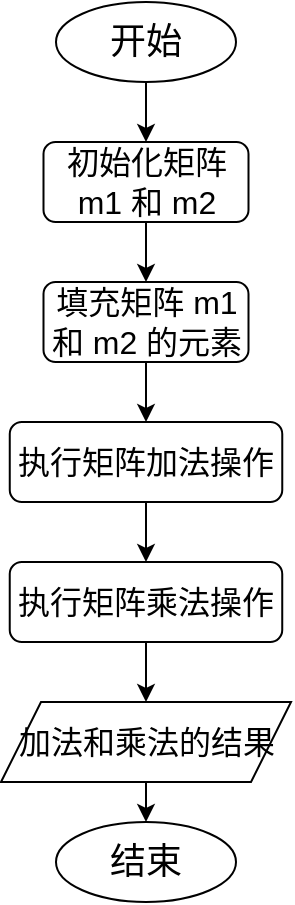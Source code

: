 <mxfile version="25.0.0">
  <diagram name="第 1 页" id="Km5z_Gf6yEYFer8hlXeI">
    <mxGraphModel dx="984" dy="667" grid="0" gridSize="10" guides="1" tooltips="1" connect="1" arrows="1" fold="1" page="1" pageScale="1" pageWidth="827" pageHeight="1169" math="0" shadow="0">
      <root>
        <mxCell id="0" />
        <mxCell id="1" parent="0" />
        <mxCell id="GBYrTep8T2H1uXzMo5nn-11" style="edgeStyle=orthogonalEdgeStyle;rounded=0;orthogonalLoop=1;jettySize=auto;html=1;exitX=0.5;exitY=1;exitDx=0;exitDy=0;entryX=0.5;entryY=0;entryDx=0;entryDy=0;" edge="1" parent="1" source="GBYrTep8T2H1uXzMo5nn-2" target="GBYrTep8T2H1uXzMo5nn-3">
          <mxGeometry relative="1" as="geometry" />
        </mxCell>
        <mxCell id="GBYrTep8T2H1uXzMo5nn-2" value="&lt;font style=&quot;font-size: 18px;&quot;&gt;开始&lt;/font&gt;" style="ellipse;whiteSpace=wrap;html=1;" vertex="1" parent="1">
          <mxGeometry x="340" y="70" width="90" height="40" as="geometry" />
        </mxCell>
        <mxCell id="GBYrTep8T2H1uXzMo5nn-12" style="edgeStyle=orthogonalEdgeStyle;rounded=0;orthogonalLoop=1;jettySize=auto;html=1;exitX=0.5;exitY=1;exitDx=0;exitDy=0;entryX=0.5;entryY=0;entryDx=0;entryDy=0;" edge="1" parent="1" source="GBYrTep8T2H1uXzMo5nn-3" target="GBYrTep8T2H1uXzMo5nn-5">
          <mxGeometry relative="1" as="geometry" />
        </mxCell>
        <mxCell id="GBYrTep8T2H1uXzMo5nn-3" value="&lt;span style=&quot;text-align: start; font-size: medium;&quot;&gt;初始化矩阵 m1 和 m2&lt;/span&gt;" style="rounded=1;whiteSpace=wrap;html=1;" vertex="1" parent="1">
          <mxGeometry x="333.75" y="140" width="102.5" height="40" as="geometry" />
        </mxCell>
        <mxCell id="GBYrTep8T2H1uXzMo5nn-13" style="edgeStyle=orthogonalEdgeStyle;rounded=0;orthogonalLoop=1;jettySize=auto;html=1;exitX=0.5;exitY=1;exitDx=0;exitDy=0;entryX=0.5;entryY=0;entryDx=0;entryDy=0;" edge="1" parent="1" source="GBYrTep8T2H1uXzMo5nn-5" target="GBYrTep8T2H1uXzMo5nn-6">
          <mxGeometry relative="1" as="geometry" />
        </mxCell>
        <mxCell id="GBYrTep8T2H1uXzMo5nn-5" value="&lt;span style=&quot;text-align: start; font-size: medium;&quot;&gt;填充矩阵 m1 和 m2 的元素&lt;/span&gt;" style="rounded=1;whiteSpace=wrap;html=1;" vertex="1" parent="1">
          <mxGeometry x="333.75" y="210" width="102.5" height="40" as="geometry" />
        </mxCell>
        <mxCell id="GBYrTep8T2H1uXzMo5nn-14" style="edgeStyle=orthogonalEdgeStyle;rounded=0;orthogonalLoop=1;jettySize=auto;html=1;exitX=0.5;exitY=1;exitDx=0;exitDy=0;entryX=0.5;entryY=0;entryDx=0;entryDy=0;" edge="1" parent="1" source="GBYrTep8T2H1uXzMo5nn-6" target="GBYrTep8T2H1uXzMo5nn-8">
          <mxGeometry relative="1" as="geometry" />
        </mxCell>
        <mxCell id="GBYrTep8T2H1uXzMo5nn-6" value="&lt;span style=&quot;text-align: start; font-size: medium;&quot;&gt;执行矩阵加法操作&lt;/span&gt;" style="rounded=1;whiteSpace=wrap;html=1;" vertex="1" parent="1">
          <mxGeometry x="316.88" y="280" width="136.25" height="40" as="geometry" />
        </mxCell>
        <mxCell id="GBYrTep8T2H1uXzMo5nn-15" style="edgeStyle=orthogonalEdgeStyle;rounded=0;orthogonalLoop=1;jettySize=auto;html=1;exitX=0.5;exitY=1;exitDx=0;exitDy=0;entryX=0.5;entryY=0;entryDx=0;entryDy=0;" edge="1" parent="1" source="GBYrTep8T2H1uXzMo5nn-8" target="GBYrTep8T2H1uXzMo5nn-9">
          <mxGeometry relative="1" as="geometry" />
        </mxCell>
        <mxCell id="GBYrTep8T2H1uXzMo5nn-8" value="&lt;span style=&quot;text-align: start; font-size: medium;&quot;&gt;执行矩阵乘法操作&lt;/span&gt;" style="rounded=1;whiteSpace=wrap;html=1;" vertex="1" parent="1">
          <mxGeometry x="316.87" y="350" width="136.25" height="40" as="geometry" />
        </mxCell>
        <mxCell id="GBYrTep8T2H1uXzMo5nn-16" style="edgeStyle=orthogonalEdgeStyle;rounded=0;orthogonalLoop=1;jettySize=auto;html=1;exitX=0.5;exitY=1;exitDx=0;exitDy=0;entryX=0.5;entryY=0;entryDx=0;entryDy=0;" edge="1" parent="1" source="GBYrTep8T2H1uXzMo5nn-9" target="GBYrTep8T2H1uXzMo5nn-10">
          <mxGeometry relative="1" as="geometry" />
        </mxCell>
        <mxCell id="GBYrTep8T2H1uXzMo5nn-9" value="&lt;span style=&quot;text-align: start; font-size: medium;&quot;&gt;加法和乘法的结果&lt;/span&gt;" style="shape=parallelogram;perimeter=parallelogramPerimeter;whiteSpace=wrap;html=1;fixedSize=1;" vertex="1" parent="1">
          <mxGeometry x="312.5" y="420" width="145.01" height="40" as="geometry" />
        </mxCell>
        <mxCell id="GBYrTep8T2H1uXzMo5nn-10" value="&lt;font size=&quot;4&quot;&gt;结束&lt;/font&gt;" style="ellipse;whiteSpace=wrap;html=1;" vertex="1" parent="1">
          <mxGeometry x="340" y="480" width="90" height="40" as="geometry" />
        </mxCell>
      </root>
    </mxGraphModel>
  </diagram>
</mxfile>
